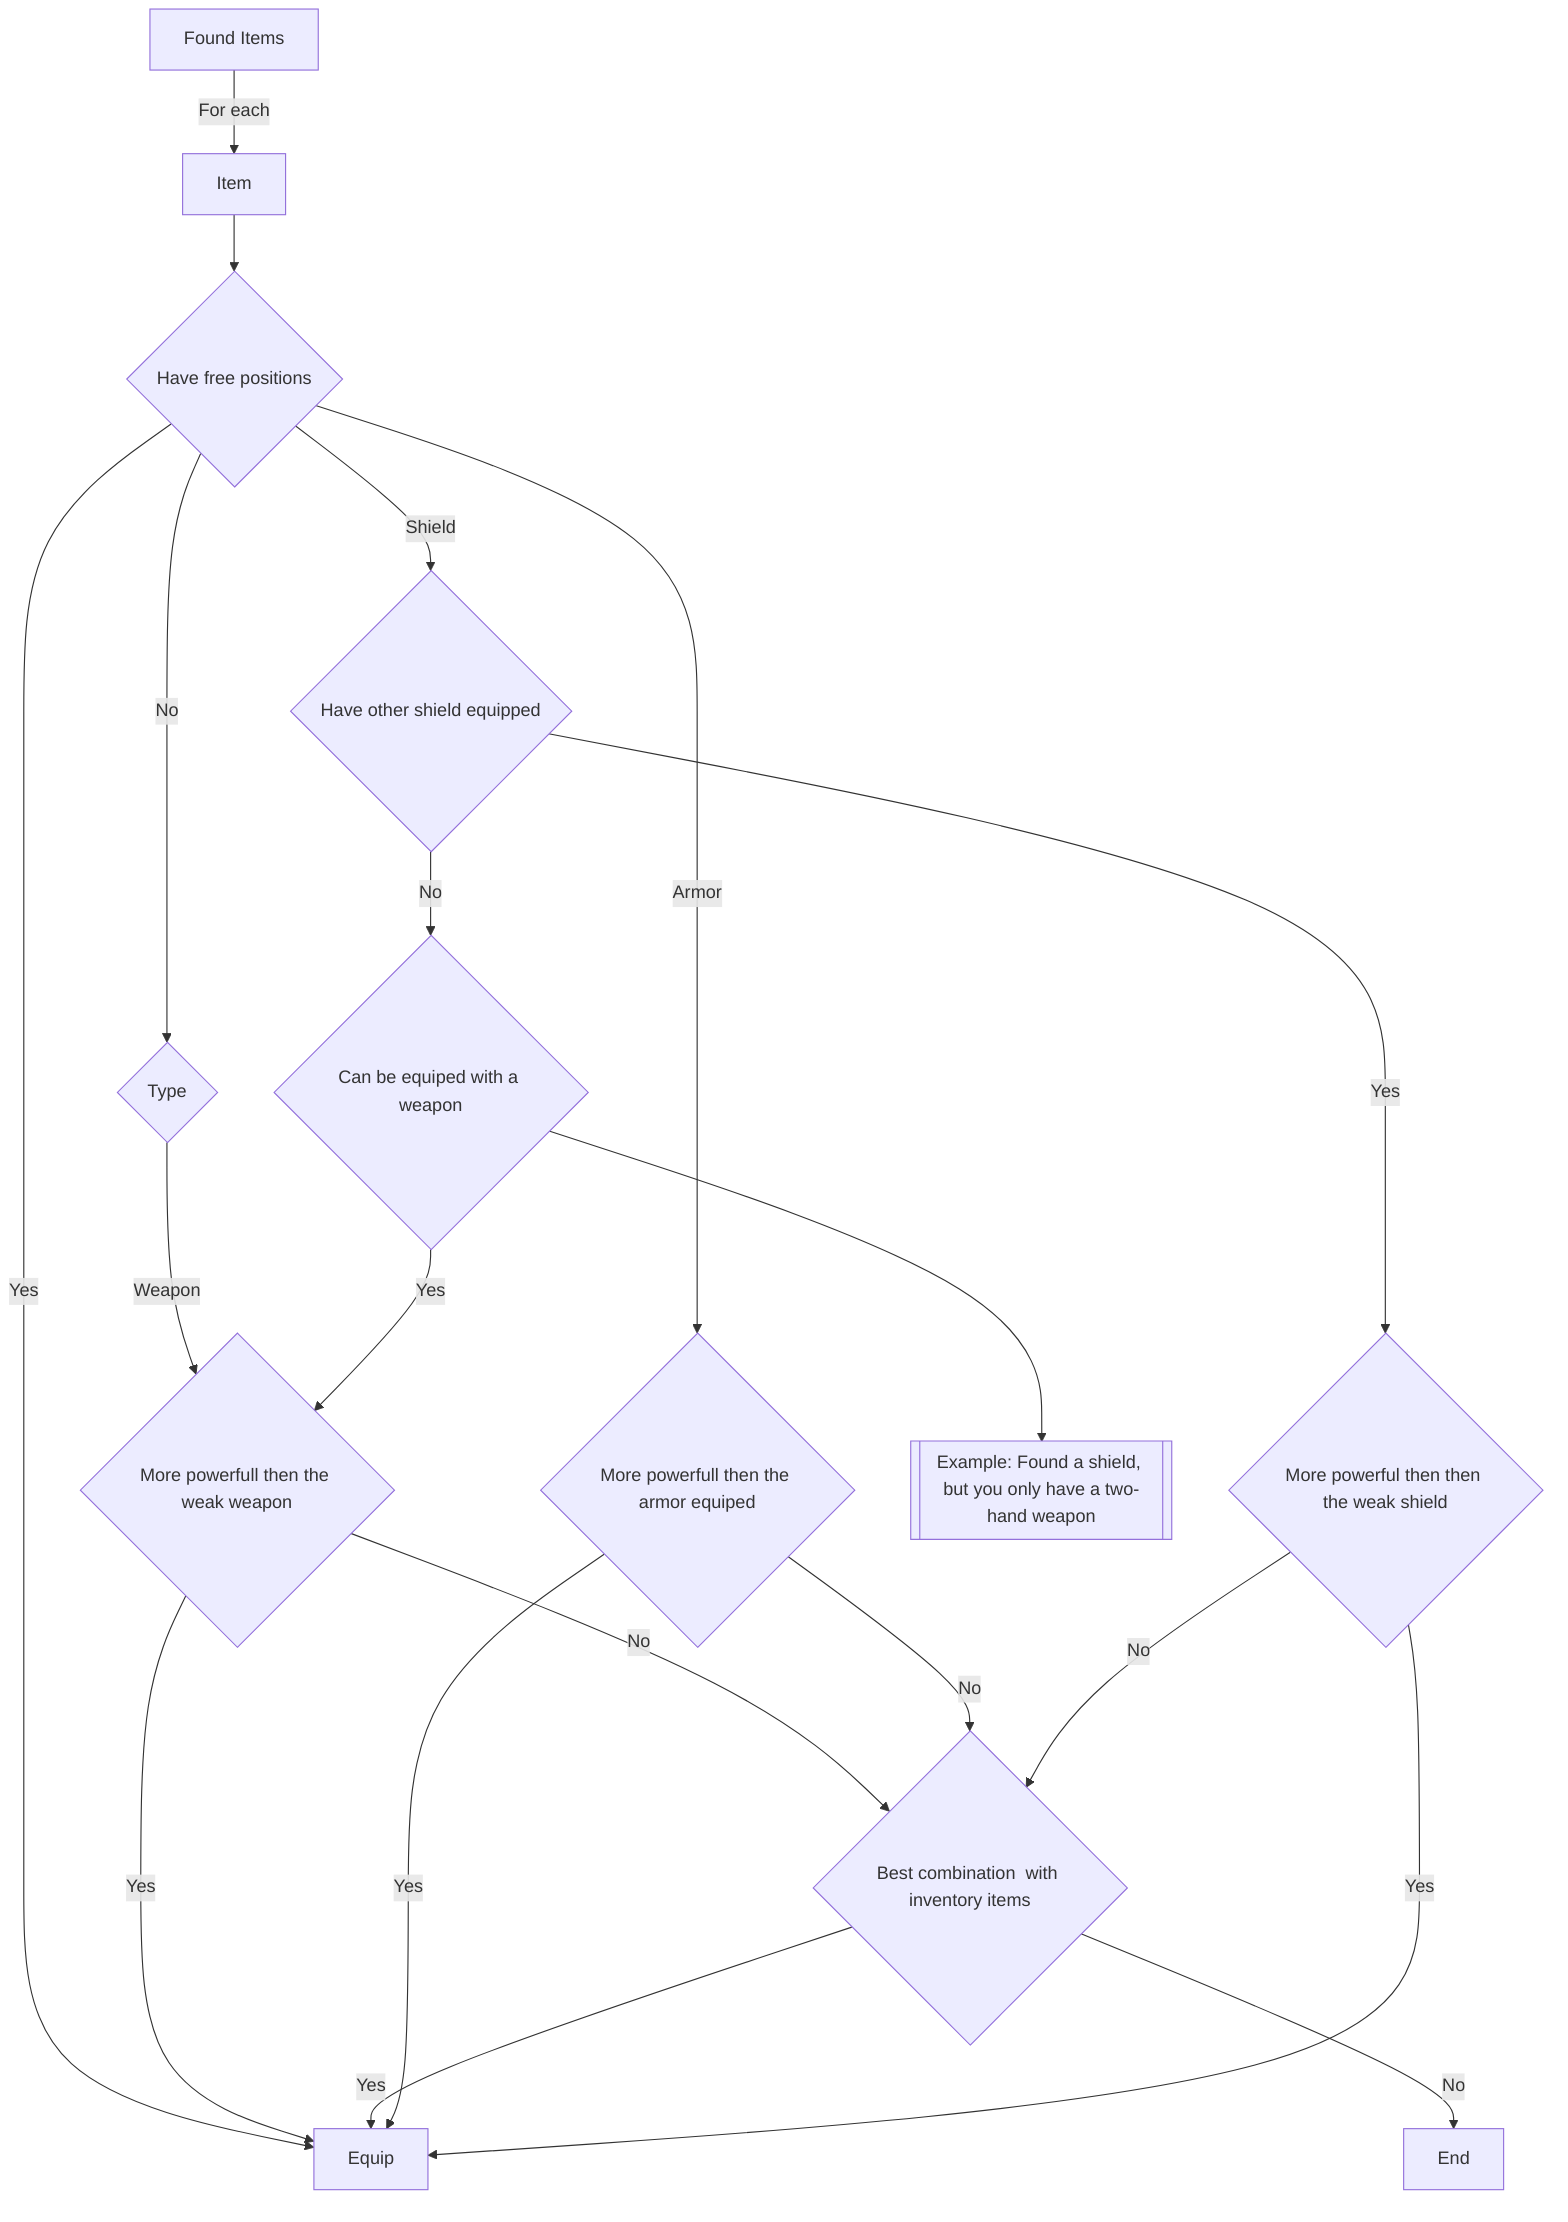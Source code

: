 graph TD
    A[Found Items] --> |For each| Item
    Item --> C{Have free positions}
    C --> |Yes| Equip
    C --> |No| D{Type}
    D --> |Weapon| E{More powerfull then the weak weapon}
    E --> |Yes| Equip
    E --> |No| F{Best combination  with inventory items}
    F --> |No| End
    F --> |Yes| Equip
    C --> |Armor| G{More powerfull then the armor equiped}
    G --> |Yes| Equip
    G --> |No| F
    C --> |Shield| H{Have other shield equipped}
    H --> |Yes| I{More powerful then then the weak shield}
    I --> |Yes| Equip
    I --> |No| F
    H --> |No| J{Can be equiped with a weapon}
    J --> note[[Example: Found a shield, but you only have a two-hand weapon]]
    J --> |Yes| E